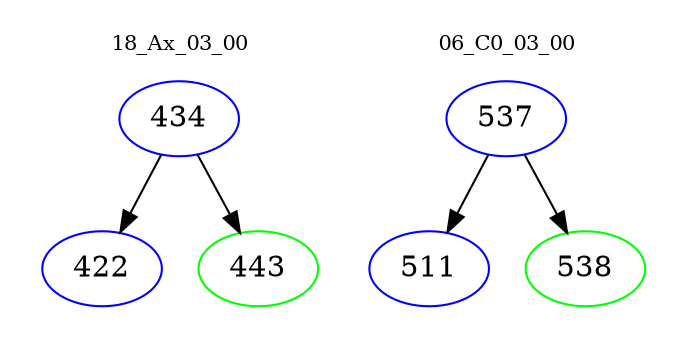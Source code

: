 digraph{
subgraph cluster_0 {
color = white
label = "18_Ax_03_00";
fontsize=10;
T0_434 [label="434", color="blue"]
T0_434 -> T0_422 [color="black"]
T0_422 [label="422", color="blue"]
T0_434 -> T0_443 [color="black"]
T0_443 [label="443", color="green"]
}
subgraph cluster_1 {
color = white
label = "06_C0_03_00";
fontsize=10;
T1_537 [label="537", color="blue"]
T1_537 -> T1_511 [color="black"]
T1_511 [label="511", color="blue"]
T1_537 -> T1_538 [color="black"]
T1_538 [label="538", color="green"]
}
}
